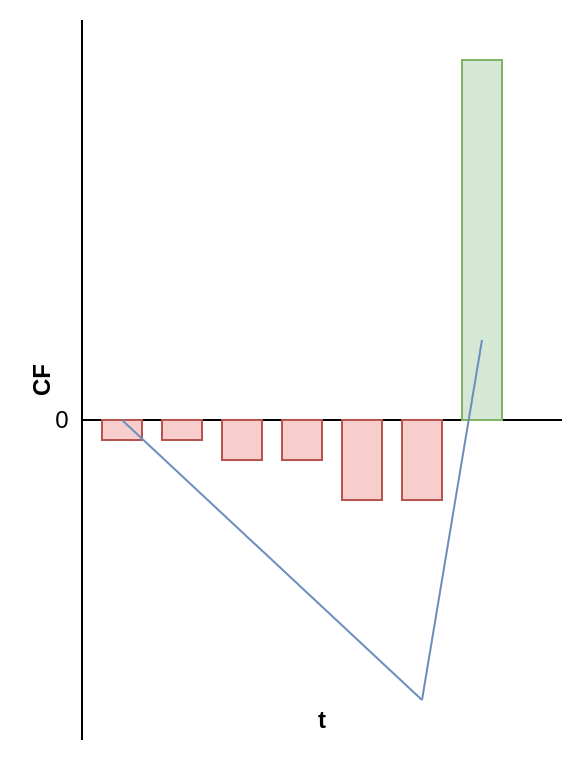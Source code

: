 <mxfile>
    <diagram id="T9uuaTeBy4bPSP1g8a4x" name="Page-1">
        <mxGraphModel dx="1170" dy="825" grid="1" gridSize="10" guides="1" tooltips="1" connect="1" arrows="1" fold="1" page="1" pageScale="1" pageWidth="827" pageHeight="1169" background="#FFFFFF" math="0" shadow="0">
            <root>
                <mxCell id="0"/>
                <mxCell id="1" parent="0"/>
                <mxCell id="223" value="" style="rounded=0;whiteSpace=wrap;html=1;strokeColor=none;" vertex="1" parent="1">
                    <mxGeometry x="80" y="30" width="290" height="380" as="geometry"/>
                </mxCell>
                <mxCell id="164" value="" style="endArrow=none;html=1;" parent="1" edge="1">
                    <mxGeometry width="50" height="50" relative="1" as="geometry">
                        <mxPoint x="120" y="400" as="sourcePoint"/>
                        <mxPoint x="120" y="40" as="targetPoint"/>
                    </mxGeometry>
                </mxCell>
                <mxCell id="165" value="" style="endArrow=none;html=1;" parent="1" edge="1">
                    <mxGeometry width="50" height="50" relative="1" as="geometry">
                        <mxPoint x="120" y="240" as="sourcePoint"/>
                        <mxPoint x="360" y="240" as="targetPoint"/>
                    </mxGeometry>
                </mxCell>
                <mxCell id="166" value="CF" style="rounded=0;whiteSpace=wrap;html=1;fillColor=none;strokeColor=none;rotation=-90;fontStyle=1" parent="1" vertex="1">
                    <mxGeometry x="-80" y="200" width="360" height="40" as="geometry"/>
                </mxCell>
                <mxCell id="167" value="t" style="rounded=0;whiteSpace=wrap;html=1;fillColor=none;strokeColor=none;rotation=0;fontStyle=1" parent="1" vertex="1">
                    <mxGeometry x="120" y="380" width="240" height="20" as="geometry"/>
                </mxCell>
                <mxCell id="171" value="0" style="rounded=0;whiteSpace=wrap;html=1;fillColor=none;strokeColor=none;rotation=0;" parent="1" vertex="1">
                    <mxGeometry x="100" y="230" width="20" height="20" as="geometry"/>
                </mxCell>
                <mxCell id="175" value="" style="rounded=0;whiteSpace=wrap;html=1;fillColor=#f8cecc;strokeColor=#b85450;" vertex="1" parent="1">
                    <mxGeometry x="130" y="240" width="20" height="10" as="geometry"/>
                </mxCell>
                <mxCell id="176" value="" style="rounded=0;whiteSpace=wrap;html=1;fillColor=#f8cecc;strokeColor=#b85450;" vertex="1" parent="1">
                    <mxGeometry x="160" y="240" width="20" height="10" as="geometry"/>
                </mxCell>
                <mxCell id="177" value="" style="rounded=0;whiteSpace=wrap;html=1;fillColor=#f8cecc;strokeColor=#b85450;" vertex="1" parent="1">
                    <mxGeometry x="190" y="240" width="20" height="20" as="geometry"/>
                </mxCell>
                <mxCell id="178" value="" style="rounded=0;whiteSpace=wrap;html=1;fillColor=#f8cecc;strokeColor=#b85450;" vertex="1" parent="1">
                    <mxGeometry x="220" y="240" width="20" height="20" as="geometry"/>
                </mxCell>
                <mxCell id="179" value="" style="rounded=0;whiteSpace=wrap;html=1;fillColor=#f8cecc;strokeColor=#b85450;" vertex="1" parent="1">
                    <mxGeometry x="250" y="240" width="20" height="40" as="geometry"/>
                </mxCell>
                <mxCell id="183" value="" style="rounded=0;whiteSpace=wrap;html=1;fillColor=#f8cecc;strokeColor=#b85450;" vertex="1" parent="1">
                    <mxGeometry x="280" y="240" width="20" height="40" as="geometry"/>
                </mxCell>
                <mxCell id="213" value="" style="endArrow=none;html=1;fillColor=#dae8fc;strokeColor=#6c8ebf;exitX=0.5;exitY=0;exitDx=0;exitDy=0;" edge="1" parent="1" source="175">
                    <mxGeometry width="50" height="50" relative="1" as="geometry">
                        <mxPoint x="120" y="240" as="sourcePoint"/>
                        <mxPoint x="290" y="380" as="targetPoint"/>
                    </mxGeometry>
                </mxCell>
                <mxCell id="214" value="" style="rounded=0;whiteSpace=wrap;html=1;fillColor=#d5e8d4;strokeColor=#82b366;" vertex="1" parent="1">
                    <mxGeometry x="310" y="60" width="20" height="180" as="geometry"/>
                </mxCell>
                <mxCell id="221" value="" style="endArrow=none;html=1;fillColor=#dae8fc;strokeColor=#6c8ebf;" edge="1" parent="1">
                    <mxGeometry width="50" height="50" relative="1" as="geometry">
                        <mxPoint x="290" y="380" as="sourcePoint"/>
                        <mxPoint x="320" y="200" as="targetPoint"/>
                    </mxGeometry>
                </mxCell>
            </root>
        </mxGraphModel>
    </diagram>
</mxfile>